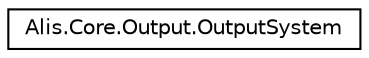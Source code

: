 digraph "Graphical Class Hierarchy"
{
 // LATEX_PDF_SIZE
  edge [fontname="Helvetica",fontsize="10",labelfontname="Helvetica",labelfontsize="10"];
  node [fontname="Helvetica",fontsize="10",shape=record];
  rankdir="LR";
  Node0 [label="Alis.Core.Output.OutputSystem",height=0.2,width=0.4,color="black", fillcolor="white", style="filled",URL="$class_alis_1_1_core_1_1_output_1_1_output_system.html",tooltip="The output system class"];
}
